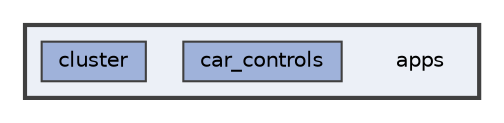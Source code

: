 digraph "apps"
{
 // LATEX_PDF_SIZE
  bgcolor="transparent";
  edge [fontname=Helvetica,fontsize=10,labelfontname=Helvetica,labelfontsize=10];
  node [fontname=Helvetica,fontsize=10,shape=box,height=0.2,width=0.4];
  compound=true
  subgraph clusterdir_9654b8d08f4bba4e84b362c5fd320bee {
    graph [ bgcolor="#ecf0f7", pencolor="grey25", label="", fontname=Helvetica,fontsize=10 style="filled,bold", URL="dir_9654b8d08f4bba4e84b362c5fd320bee.html",tooltip=""]
    dir_9654b8d08f4bba4e84b362c5fd320bee [shape=plaintext, label="apps"];
  dir_3a73acc705ac82e894010e833d7f3973 [label="car_controls", fillcolor="#9fb2da", color="grey25", style="filled", URL="dir_3a73acc705ac82e894010e833d7f3973.html",tooltip=""];
  dir_3fc8f51dd17eafa9e714d9ca93022f96 [label="cluster", fillcolor="#9fb2da", color="grey25", style="filled", URL="dir_3fc8f51dd17eafa9e714d9ca93022f96.html",tooltip=""];
  }
}
